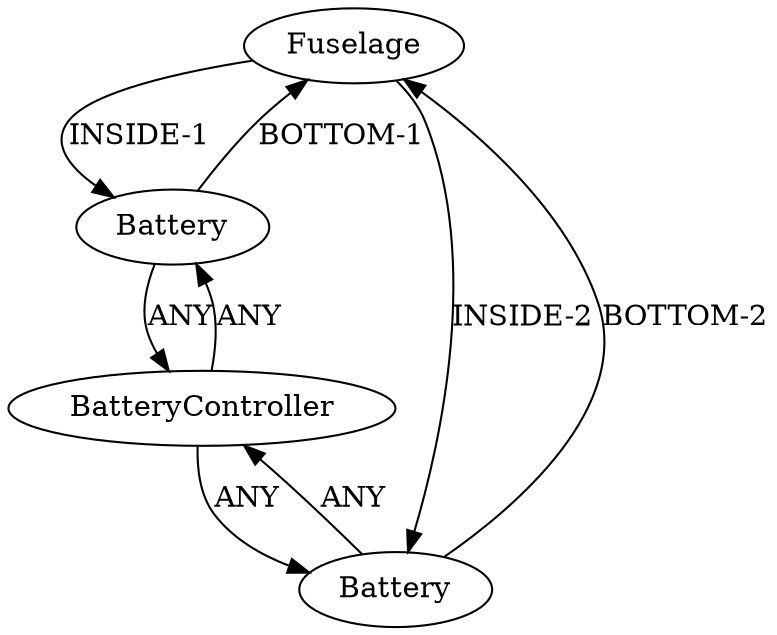 /* Created by igraph 0.10.2 */
digraph {
  0 [
    instance=Fuselage_instance_1
    label=Fuselage
  ];
  1 [
    instance=Battery_instance_1
    label=Battery
  ];
  2 [
    instance=Battery_instance_2
    label=Battery
  ];
  3 [
    instance=BatteryController_instance_1
    label=BatteryController
  ];

  0 -> 1 [
    label="INSIDE-1"
  ];
  0 -> 2 [
    label="INSIDE-2"
  ];
  1 -> 0 [
    label="BOTTOM-1"
  ];
  1 -> 3 [
    label=ANY
  ];
  2 -> 0 [
    label="BOTTOM-2"
  ];
  2 -> 3 [
    label=ANY
  ];
  3 -> 1 [
    label=ANY
  ];
  3 -> 2 [
    label=ANY
  ];
}
